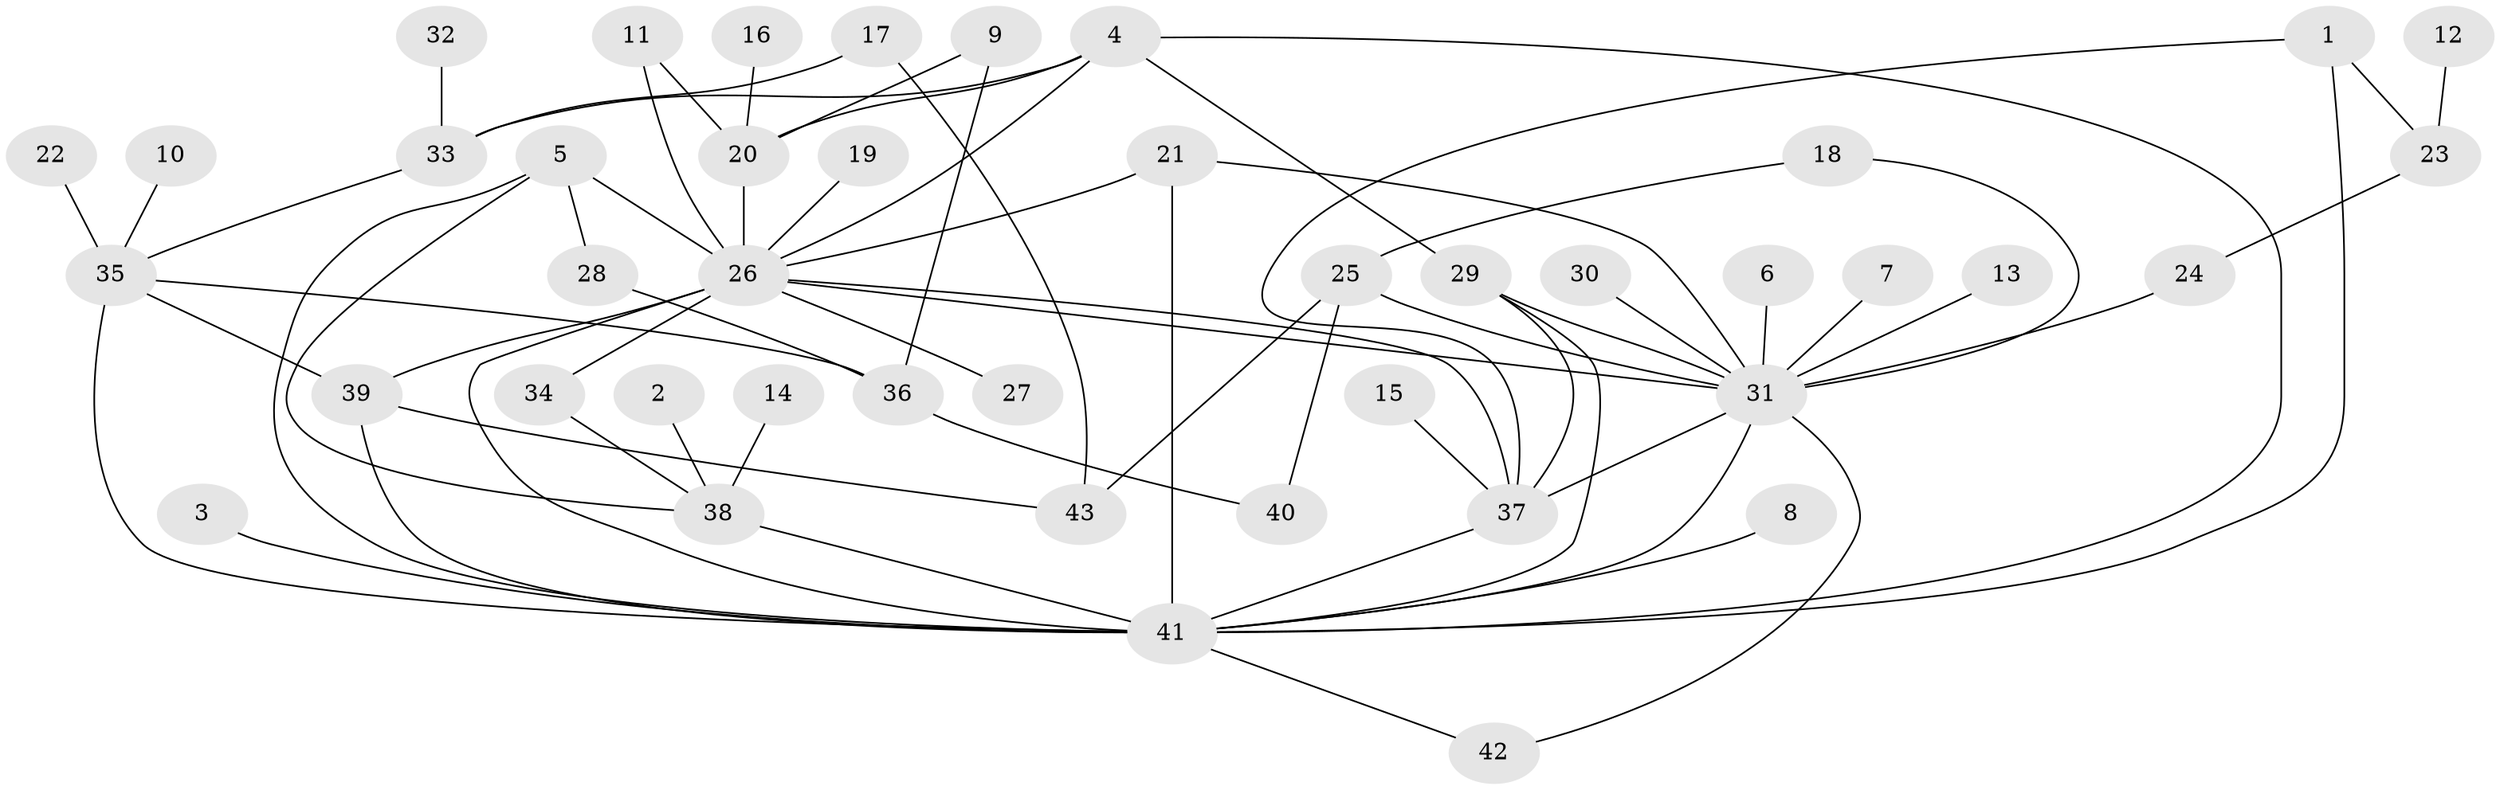 // original degree distribution, {3: 0.09345794392523364, 20: 0.009345794392523364, 4: 0.056074766355140186, 17: 0.018691588785046728, 2: 0.14953271028037382, 5: 0.037383177570093455, 9: 0.018691588785046728, 7: 0.018691588785046728, 1: 0.5607476635514018, 6: 0.018691588785046728, 8: 0.018691588785046728}
// Generated by graph-tools (version 1.1) at 2025/36/03/04/25 23:36:56]
// undirected, 43 vertices, 68 edges
graph export_dot {
  node [color=gray90,style=filled];
  1;
  2;
  3;
  4;
  5;
  6;
  7;
  8;
  9;
  10;
  11;
  12;
  13;
  14;
  15;
  16;
  17;
  18;
  19;
  20;
  21;
  22;
  23;
  24;
  25;
  26;
  27;
  28;
  29;
  30;
  31;
  32;
  33;
  34;
  35;
  36;
  37;
  38;
  39;
  40;
  41;
  42;
  43;
  1 -- 23 [weight=1.0];
  1 -- 37 [weight=1.0];
  1 -- 41 [weight=1.0];
  2 -- 38 [weight=1.0];
  3 -- 41 [weight=1.0];
  4 -- 20 [weight=1.0];
  4 -- 26 [weight=1.0];
  4 -- 29 [weight=1.0];
  4 -- 33 [weight=1.0];
  4 -- 41 [weight=1.0];
  5 -- 26 [weight=1.0];
  5 -- 28 [weight=1.0];
  5 -- 38 [weight=1.0];
  5 -- 41 [weight=1.0];
  6 -- 31 [weight=1.0];
  7 -- 31 [weight=1.0];
  8 -- 41 [weight=1.0];
  9 -- 20 [weight=1.0];
  9 -- 36 [weight=1.0];
  10 -- 35 [weight=1.0];
  11 -- 20 [weight=1.0];
  11 -- 26 [weight=1.0];
  12 -- 23 [weight=1.0];
  13 -- 31 [weight=1.0];
  14 -- 38 [weight=1.0];
  15 -- 37 [weight=1.0];
  16 -- 20 [weight=1.0];
  17 -- 33 [weight=1.0];
  17 -- 43 [weight=1.0];
  18 -- 25 [weight=1.0];
  18 -- 31 [weight=1.0];
  19 -- 26 [weight=1.0];
  20 -- 26 [weight=1.0];
  21 -- 26 [weight=1.0];
  21 -- 31 [weight=1.0];
  21 -- 41 [weight=1.0];
  22 -- 35 [weight=1.0];
  23 -- 24 [weight=1.0];
  24 -- 31 [weight=1.0];
  25 -- 31 [weight=1.0];
  25 -- 40 [weight=1.0];
  25 -- 43 [weight=2.0];
  26 -- 27 [weight=1.0];
  26 -- 31 [weight=1.0];
  26 -- 34 [weight=1.0];
  26 -- 37 [weight=1.0];
  26 -- 39 [weight=2.0];
  26 -- 41 [weight=1.0];
  28 -- 36 [weight=1.0];
  29 -- 31 [weight=1.0];
  29 -- 37 [weight=1.0];
  29 -- 41 [weight=1.0];
  30 -- 31 [weight=1.0];
  31 -- 37 [weight=1.0];
  31 -- 41 [weight=1.0];
  31 -- 42 [weight=1.0];
  32 -- 33 [weight=1.0];
  33 -- 35 [weight=1.0];
  34 -- 38 [weight=1.0];
  35 -- 36 [weight=1.0];
  35 -- 39 [weight=1.0];
  35 -- 41 [weight=1.0];
  36 -- 40 [weight=1.0];
  37 -- 41 [weight=1.0];
  38 -- 41 [weight=2.0];
  39 -- 41 [weight=1.0];
  39 -- 43 [weight=1.0];
  41 -- 42 [weight=1.0];
}
